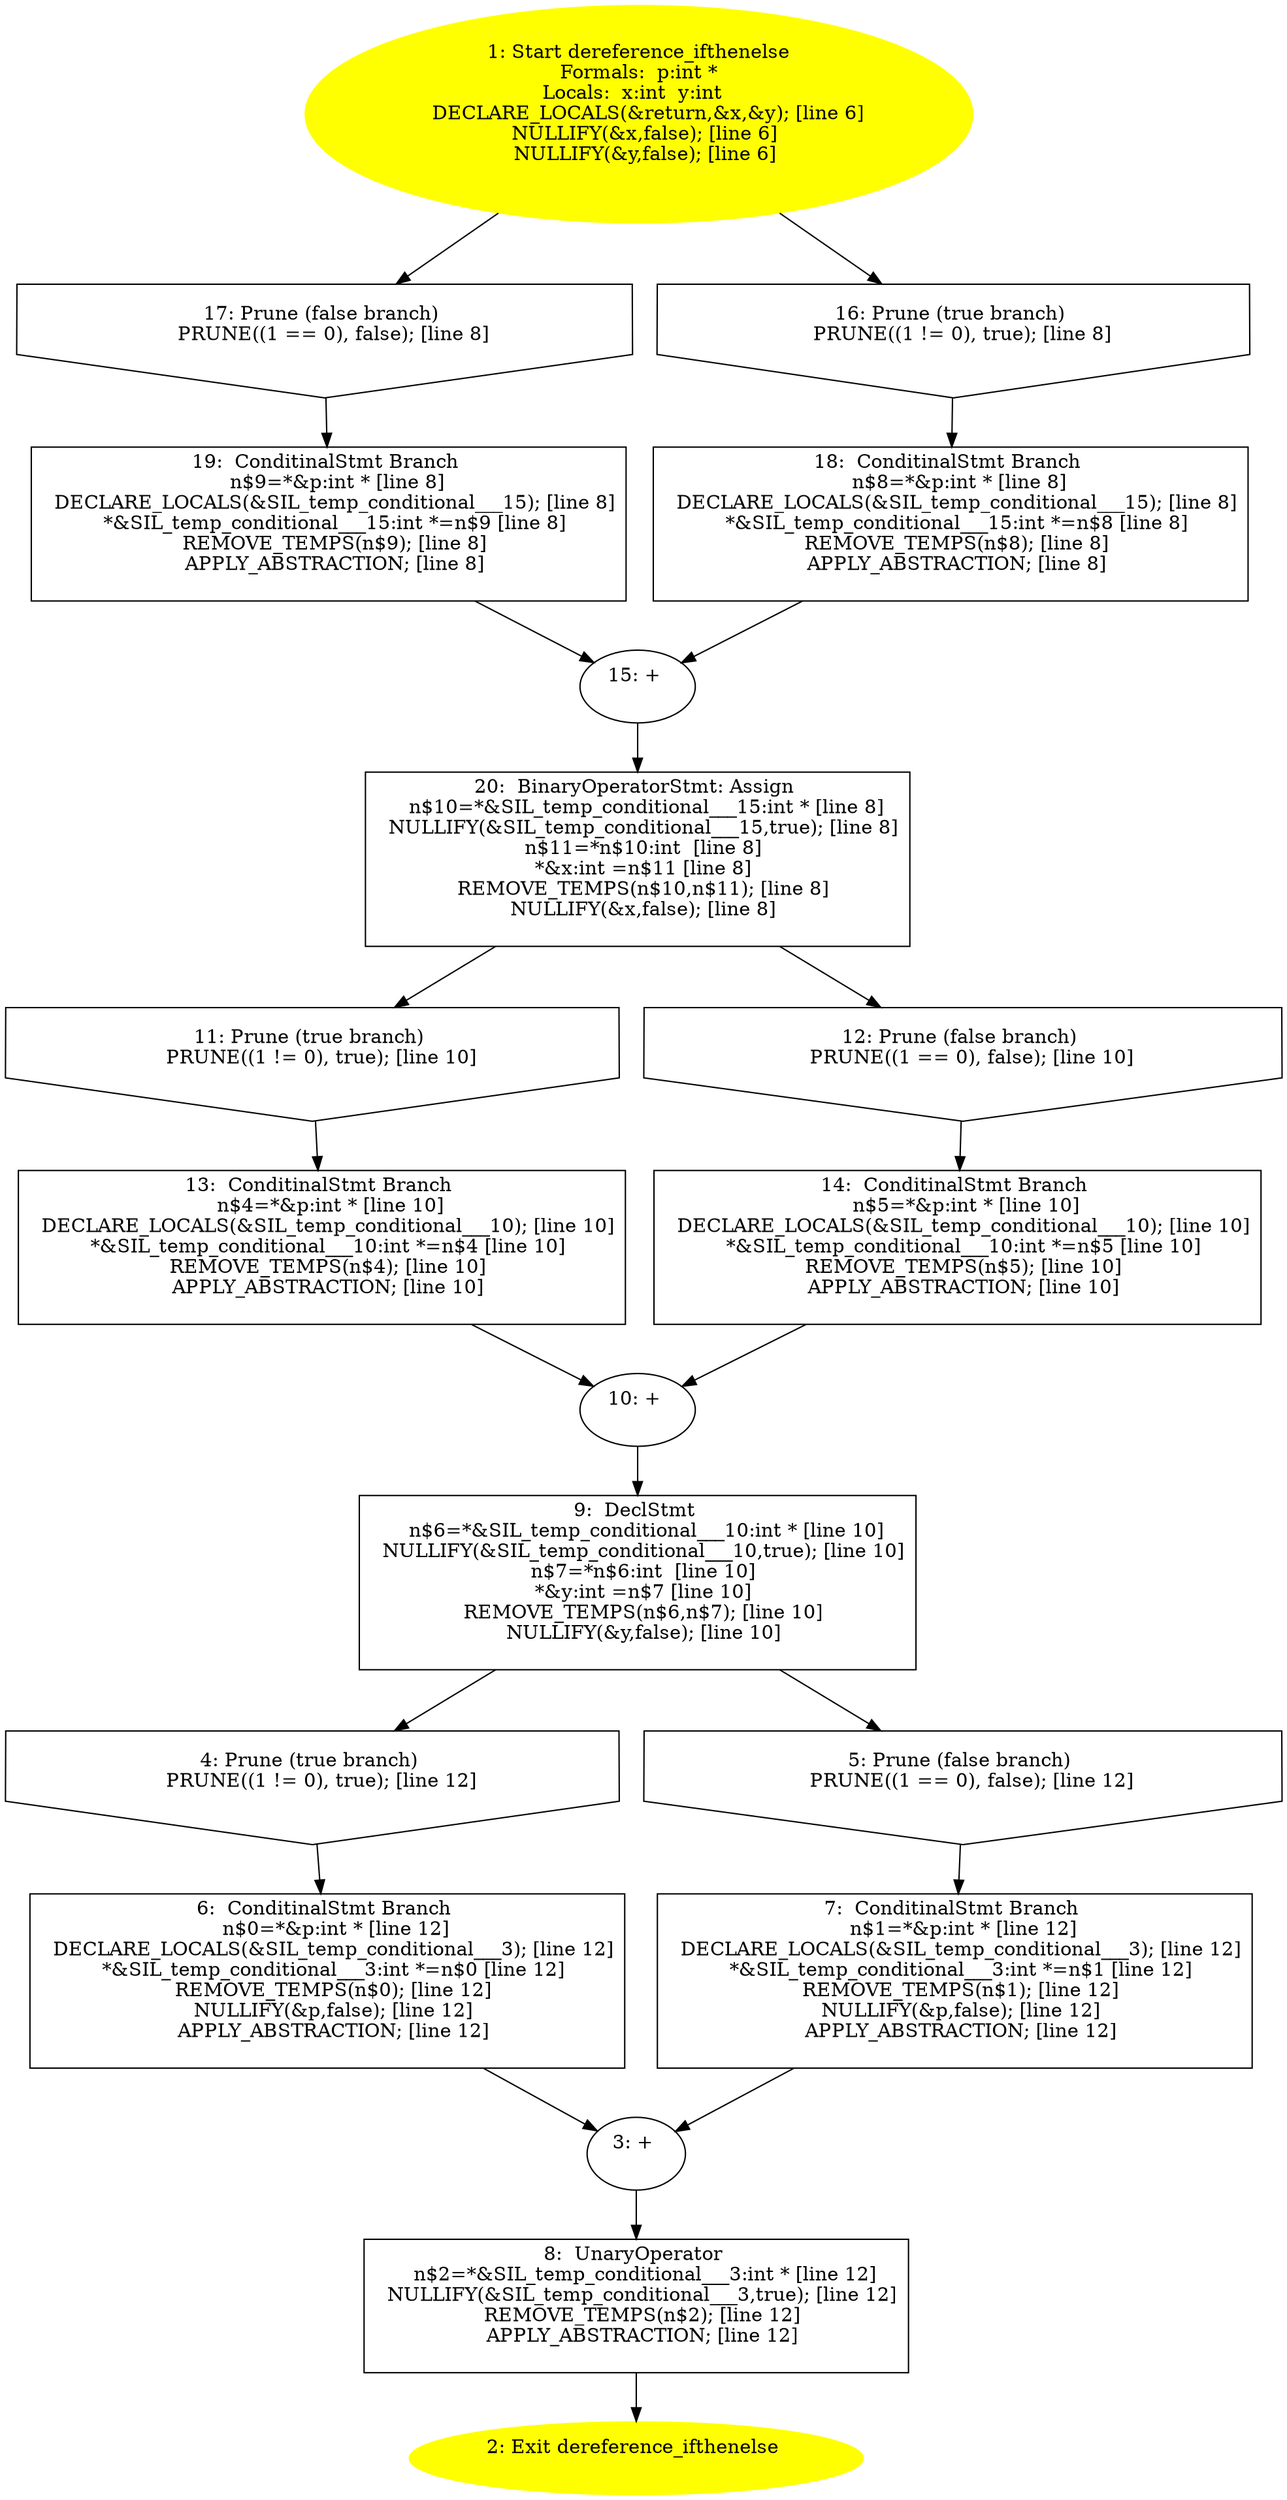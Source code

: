 digraph iCFG {
20 [label="20:  BinaryOperatorStmt: Assign \n   n$10=*&SIL_temp_conditional___15:int * [line 8]\n  NULLIFY(&SIL_temp_conditional___15,true); [line 8]\n  n$11=*n$10:int  [line 8]\n  *&x:int =n$11 [line 8]\n  REMOVE_TEMPS(n$10,n$11); [line 8]\n  NULLIFY(&x,false); [line 8]\n " shape="box"]
	

	 20 -> 11 ;
	 20 -> 12 ;
19 [label="19:  ConditinalStmt Branch \n   n$9=*&p:int * [line 8]\n  DECLARE_LOCALS(&SIL_temp_conditional___15); [line 8]\n  *&SIL_temp_conditional___15:int *=n$9 [line 8]\n  REMOVE_TEMPS(n$9); [line 8]\n  APPLY_ABSTRACTION; [line 8]\n " shape="box"]
	

	 19 -> 15 ;
18 [label="18:  ConditinalStmt Branch \n   n$8=*&p:int * [line 8]\n  DECLARE_LOCALS(&SIL_temp_conditional___15); [line 8]\n  *&SIL_temp_conditional___15:int *=n$8 [line 8]\n  REMOVE_TEMPS(n$8); [line 8]\n  APPLY_ABSTRACTION; [line 8]\n " shape="box"]
	

	 18 -> 15 ;
17 [label="17: Prune (false branch) \n   PRUNE((1 == 0), false); [line 8]\n " shape="invhouse"]
	

	 17 -> 19 ;
16 [label="16: Prune (true branch) \n   PRUNE((1 != 0), true); [line 8]\n " shape="invhouse"]
	

	 16 -> 18 ;
15 [label="15: + \n  " ]
	

	 15 -> 20 ;
14 [label="14:  ConditinalStmt Branch \n   n$5=*&p:int * [line 10]\n  DECLARE_LOCALS(&SIL_temp_conditional___10); [line 10]\n  *&SIL_temp_conditional___10:int *=n$5 [line 10]\n  REMOVE_TEMPS(n$5); [line 10]\n  APPLY_ABSTRACTION; [line 10]\n " shape="box"]
	

	 14 -> 10 ;
13 [label="13:  ConditinalStmt Branch \n   n$4=*&p:int * [line 10]\n  DECLARE_LOCALS(&SIL_temp_conditional___10); [line 10]\n  *&SIL_temp_conditional___10:int *=n$4 [line 10]\n  REMOVE_TEMPS(n$4); [line 10]\n  APPLY_ABSTRACTION; [line 10]\n " shape="box"]
	

	 13 -> 10 ;
12 [label="12: Prune (false branch) \n   PRUNE((1 == 0), false); [line 10]\n " shape="invhouse"]
	

	 12 -> 14 ;
11 [label="11: Prune (true branch) \n   PRUNE((1 != 0), true); [line 10]\n " shape="invhouse"]
	

	 11 -> 13 ;
10 [label="10: + \n  " ]
	

	 10 -> 9 ;
9 [label="9:  DeclStmt \n   n$6=*&SIL_temp_conditional___10:int * [line 10]\n  NULLIFY(&SIL_temp_conditional___10,true); [line 10]\n  n$7=*n$6:int  [line 10]\n  *&y:int =n$7 [line 10]\n  REMOVE_TEMPS(n$6,n$7); [line 10]\n  NULLIFY(&y,false); [line 10]\n " shape="box"]
	

	 9 -> 4 ;
	 9 -> 5 ;
8 [label="8:  UnaryOperator \n   n$2=*&SIL_temp_conditional___3:int * [line 12]\n  NULLIFY(&SIL_temp_conditional___3,true); [line 12]\n  REMOVE_TEMPS(n$2); [line 12]\n  APPLY_ABSTRACTION; [line 12]\n " shape="box"]
	

	 8 -> 2 ;
7 [label="7:  ConditinalStmt Branch \n   n$1=*&p:int * [line 12]\n  DECLARE_LOCALS(&SIL_temp_conditional___3); [line 12]\n  *&SIL_temp_conditional___3:int *=n$1 [line 12]\n  REMOVE_TEMPS(n$1); [line 12]\n  NULLIFY(&p,false); [line 12]\n  APPLY_ABSTRACTION; [line 12]\n " shape="box"]
	

	 7 -> 3 ;
6 [label="6:  ConditinalStmt Branch \n   n$0=*&p:int * [line 12]\n  DECLARE_LOCALS(&SIL_temp_conditional___3); [line 12]\n  *&SIL_temp_conditional___3:int *=n$0 [line 12]\n  REMOVE_TEMPS(n$0); [line 12]\n  NULLIFY(&p,false); [line 12]\n  APPLY_ABSTRACTION; [line 12]\n " shape="box"]
	

	 6 -> 3 ;
5 [label="5: Prune (false branch) \n   PRUNE((1 == 0), false); [line 12]\n " shape="invhouse"]
	

	 5 -> 7 ;
4 [label="4: Prune (true branch) \n   PRUNE((1 != 0), true); [line 12]\n " shape="invhouse"]
	

	 4 -> 6 ;
3 [label="3: + \n  " ]
	

	 3 -> 8 ;
2 [label="2: Exit dereference_ifthenelse \n  " color=yellow style=filled]
	

1 [label="1: Start dereference_ifthenelse\nFormals:  p:int *\nLocals:  x:int  y:int  \n   DECLARE_LOCALS(&return,&x,&y); [line 6]\n  NULLIFY(&x,false); [line 6]\n  NULLIFY(&y,false); [line 6]\n " color=yellow style=filled]
	

	 1 -> 16 ;
	 1 -> 17 ;
}
